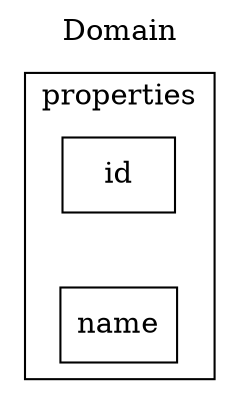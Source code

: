 digraph service{
    labelloc=t
    label="Domain"
    subgraph cluster_properties{
        label="properties"
        id[shape=rectangle]
        name[shape=rectangle]
        
        id->name[style=invis]
    }
}